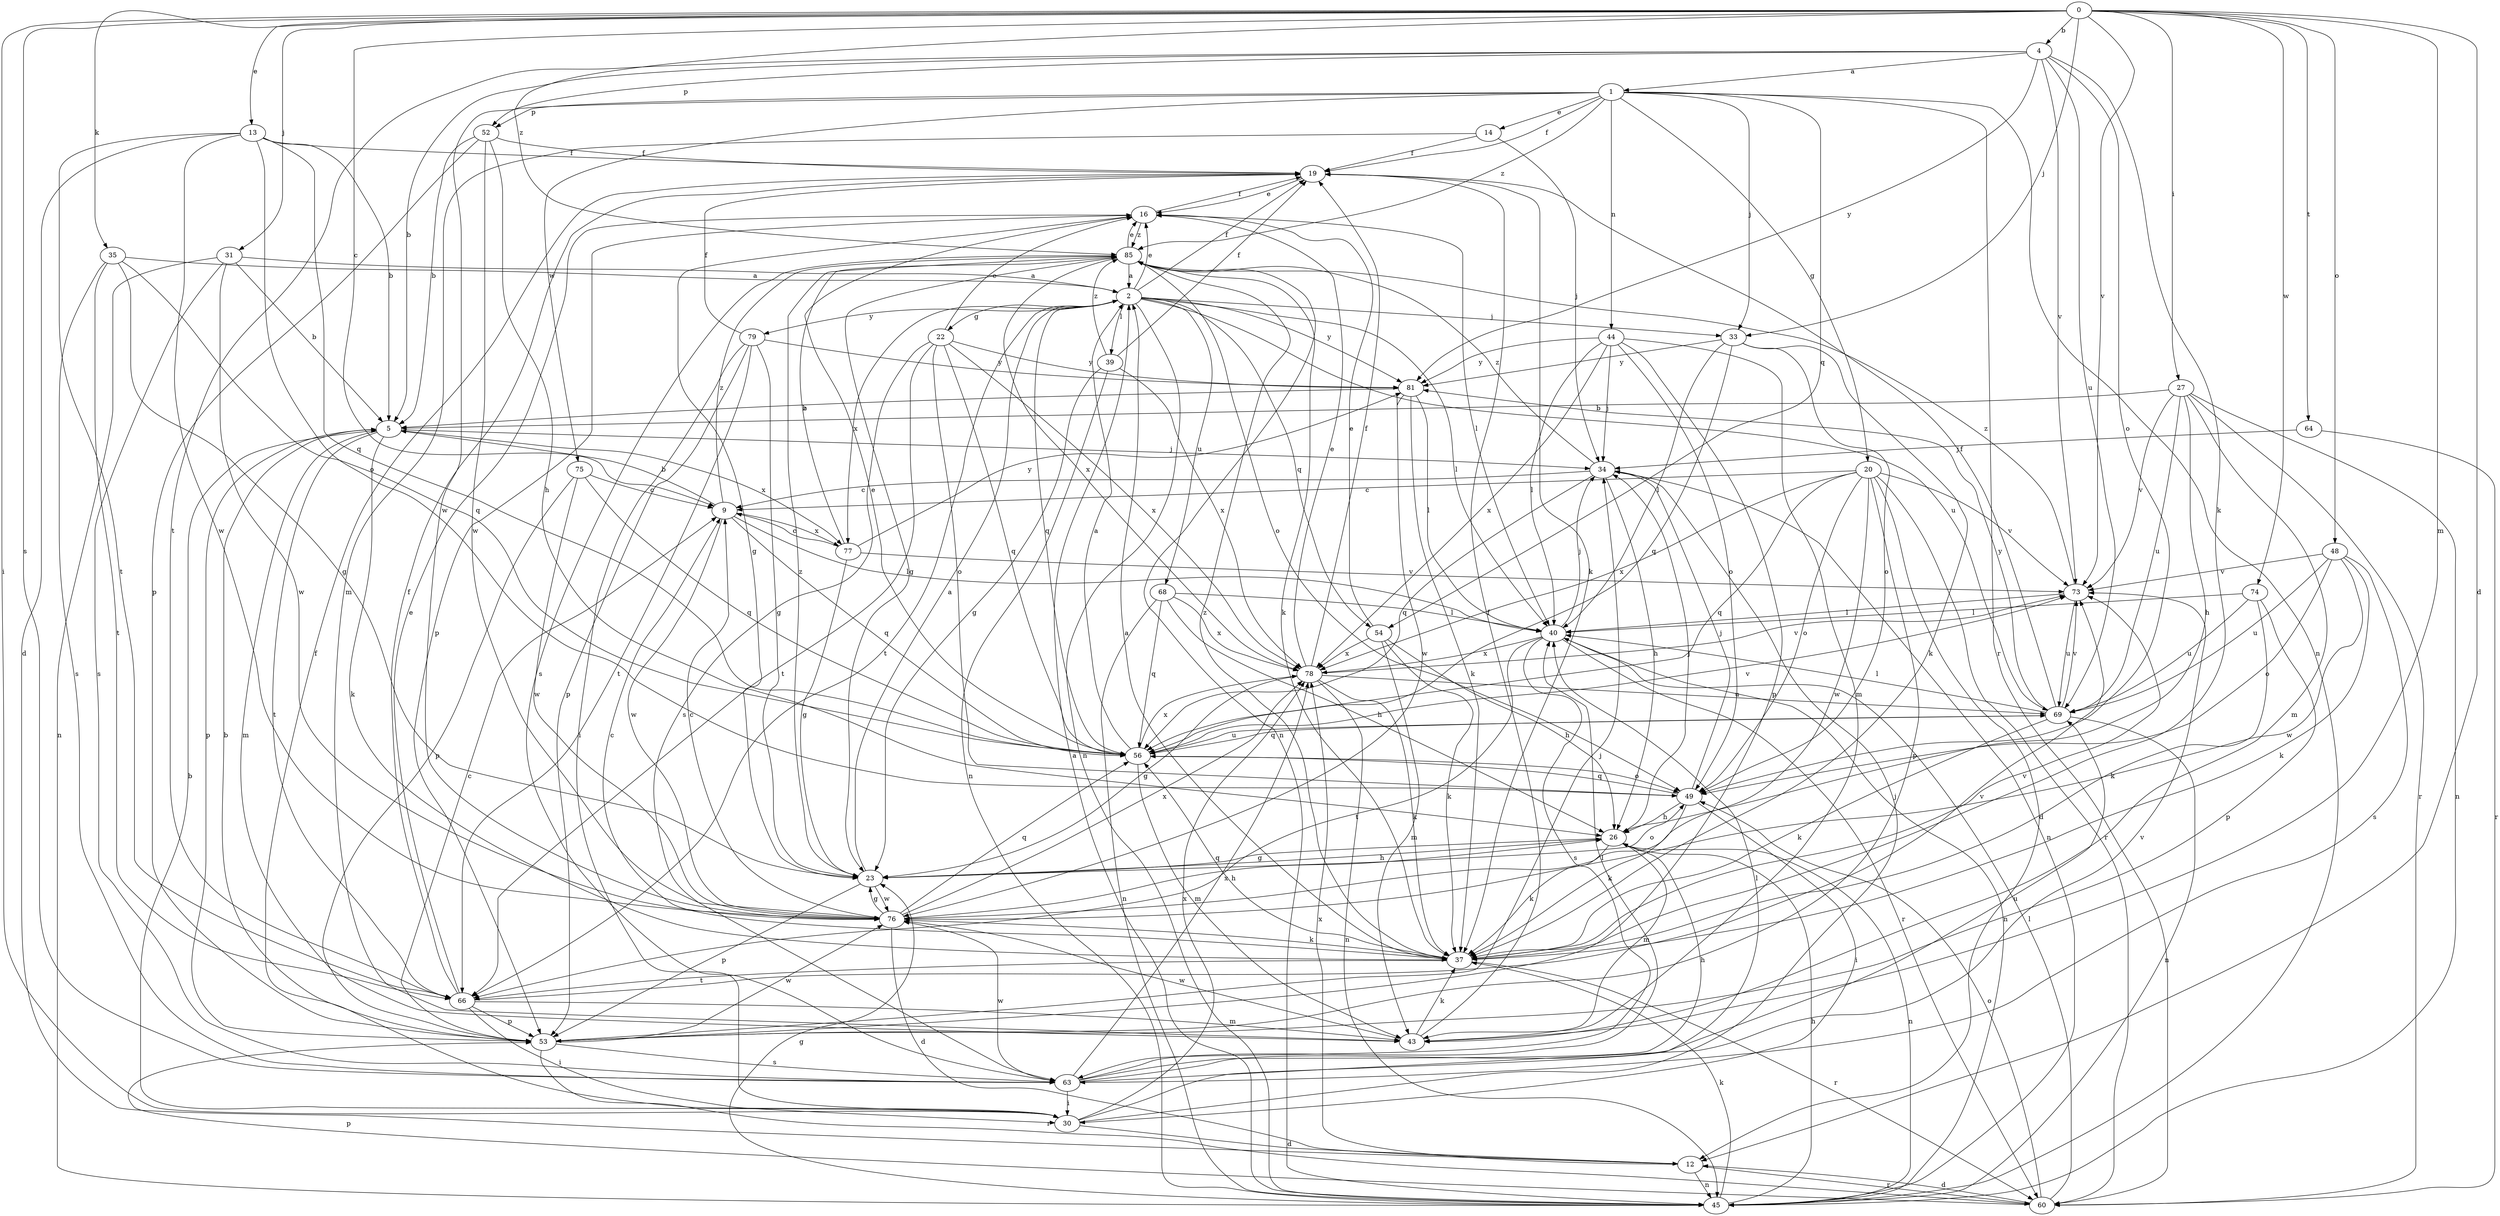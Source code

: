 strict digraph  {
0;
1;
2;
4;
5;
9;
12;
13;
14;
16;
19;
20;
22;
23;
26;
27;
30;
31;
33;
34;
35;
37;
39;
40;
43;
44;
45;
48;
49;
52;
53;
54;
56;
60;
63;
64;
66;
68;
69;
73;
74;
75;
76;
77;
78;
79;
81;
85;
0 -> 4  [label=b];
0 -> 9  [label=c];
0 -> 12  [label=d];
0 -> 13  [label=e];
0 -> 27  [label=i];
0 -> 30  [label=i];
0 -> 31  [label=j];
0 -> 33  [label=j];
0 -> 35  [label=k];
0 -> 43  [label=m];
0 -> 48  [label=o];
0 -> 63  [label=s];
0 -> 64  [label=t];
0 -> 73  [label=v];
0 -> 74  [label=w];
0 -> 85  [label=z];
1 -> 14  [label=e];
1 -> 19  [label=f];
1 -> 20  [label=g];
1 -> 33  [label=j];
1 -> 44  [label=n];
1 -> 45  [label=n];
1 -> 52  [label=p];
1 -> 54  [label=q];
1 -> 60  [label=r];
1 -> 75  [label=w];
1 -> 76  [label=w];
1 -> 85  [label=z];
2 -> 16  [label=e];
2 -> 19  [label=f];
2 -> 22  [label=g];
2 -> 33  [label=j];
2 -> 39  [label=l];
2 -> 40  [label=l];
2 -> 45  [label=n];
2 -> 54  [label=q];
2 -> 56  [label=q];
2 -> 66  [label=t];
2 -> 68  [label=u];
2 -> 69  [label=u];
2 -> 77  [label=x];
2 -> 79  [label=y];
2 -> 81  [label=y];
4 -> 1  [label=a];
4 -> 5  [label=b];
4 -> 37  [label=k];
4 -> 49  [label=o];
4 -> 52  [label=p];
4 -> 66  [label=t];
4 -> 69  [label=u];
4 -> 73  [label=v];
4 -> 81  [label=y];
5 -> 34  [label=j];
5 -> 37  [label=k];
5 -> 43  [label=m];
5 -> 53  [label=p];
5 -> 66  [label=t];
5 -> 77  [label=x];
9 -> 5  [label=b];
9 -> 40  [label=l];
9 -> 56  [label=q];
9 -> 76  [label=w];
9 -> 77  [label=x];
9 -> 85  [label=z];
12 -> 45  [label=n];
12 -> 60  [label=r];
12 -> 78  [label=x];
13 -> 5  [label=b];
13 -> 12  [label=d];
13 -> 19  [label=f];
13 -> 49  [label=o];
13 -> 56  [label=q];
13 -> 66  [label=t];
13 -> 76  [label=w];
14 -> 19  [label=f];
14 -> 34  [label=j];
14 -> 43  [label=m];
16 -> 19  [label=f];
16 -> 23  [label=g];
16 -> 40  [label=l];
16 -> 53  [label=p];
16 -> 85  [label=z];
19 -> 16  [label=e];
19 -> 37  [label=k];
20 -> 9  [label=c];
20 -> 12  [label=d];
20 -> 49  [label=o];
20 -> 53  [label=p];
20 -> 56  [label=q];
20 -> 60  [label=r];
20 -> 73  [label=v];
20 -> 76  [label=w];
20 -> 78  [label=x];
22 -> 16  [label=e];
22 -> 49  [label=o];
22 -> 56  [label=q];
22 -> 63  [label=s];
22 -> 66  [label=t];
22 -> 78  [label=x];
22 -> 81  [label=y];
23 -> 2  [label=a];
23 -> 26  [label=h];
23 -> 49  [label=o];
23 -> 53  [label=p];
23 -> 76  [label=w];
23 -> 85  [label=z];
26 -> 23  [label=g];
26 -> 34  [label=j];
26 -> 37  [label=k];
26 -> 43  [label=m];
26 -> 45  [label=n];
27 -> 5  [label=b];
27 -> 26  [label=h];
27 -> 43  [label=m];
27 -> 45  [label=n];
27 -> 60  [label=r];
27 -> 69  [label=u];
27 -> 73  [label=v];
30 -> 5  [label=b];
30 -> 12  [label=d];
30 -> 19  [label=f];
30 -> 34  [label=j];
30 -> 40  [label=l];
30 -> 78  [label=x];
31 -> 2  [label=a];
31 -> 5  [label=b];
31 -> 45  [label=n];
31 -> 63  [label=s];
31 -> 76  [label=w];
33 -> 37  [label=k];
33 -> 40  [label=l];
33 -> 49  [label=o];
33 -> 56  [label=q];
33 -> 81  [label=y];
34 -> 9  [label=c];
34 -> 26  [label=h];
34 -> 45  [label=n];
34 -> 56  [label=q];
34 -> 85  [label=z];
35 -> 2  [label=a];
35 -> 23  [label=g];
35 -> 56  [label=q];
35 -> 63  [label=s];
35 -> 66  [label=t];
37 -> 2  [label=a];
37 -> 9  [label=c];
37 -> 56  [label=q];
37 -> 60  [label=r];
37 -> 66  [label=t];
37 -> 73  [label=v];
37 -> 85  [label=z];
39 -> 19  [label=f];
39 -> 23  [label=g];
39 -> 45  [label=n];
39 -> 78  [label=x];
39 -> 85  [label=z];
40 -> 34  [label=j];
40 -> 45  [label=n];
40 -> 60  [label=r];
40 -> 63  [label=s];
40 -> 66  [label=t];
40 -> 78  [label=x];
43 -> 19  [label=f];
43 -> 37  [label=k];
43 -> 76  [label=w];
44 -> 34  [label=j];
44 -> 40  [label=l];
44 -> 43  [label=m];
44 -> 49  [label=o];
44 -> 53  [label=p];
44 -> 78  [label=x];
44 -> 81  [label=y];
45 -> 2  [label=a];
45 -> 23  [label=g];
45 -> 26  [label=h];
45 -> 37  [label=k];
48 -> 37  [label=k];
48 -> 49  [label=o];
48 -> 63  [label=s];
48 -> 69  [label=u];
48 -> 73  [label=v];
48 -> 76  [label=w];
49 -> 26  [label=h];
49 -> 30  [label=i];
49 -> 34  [label=j];
49 -> 37  [label=k];
49 -> 56  [label=q];
52 -> 5  [label=b];
52 -> 19  [label=f];
52 -> 26  [label=h];
52 -> 53  [label=p];
52 -> 76  [label=w];
53 -> 5  [label=b];
53 -> 9  [label=c];
53 -> 34  [label=j];
53 -> 60  [label=r];
53 -> 63  [label=s];
53 -> 76  [label=w];
54 -> 16  [label=e];
54 -> 26  [label=h];
54 -> 37  [label=k];
54 -> 43  [label=m];
54 -> 78  [label=x];
56 -> 2  [label=a];
56 -> 16  [label=e];
56 -> 43  [label=m];
56 -> 49  [label=o];
56 -> 69  [label=u];
56 -> 73  [label=v];
56 -> 78  [label=x];
60 -> 12  [label=d];
60 -> 40  [label=l];
60 -> 49  [label=o];
60 -> 53  [label=p];
63 -> 26  [label=h];
63 -> 30  [label=i];
63 -> 40  [label=l];
63 -> 69  [label=u];
63 -> 73  [label=v];
63 -> 76  [label=w];
63 -> 78  [label=x];
64 -> 34  [label=j];
64 -> 60  [label=r];
66 -> 16  [label=e];
66 -> 19  [label=f];
66 -> 30  [label=i];
66 -> 43  [label=m];
66 -> 53  [label=p];
66 -> 73  [label=v];
68 -> 26  [label=h];
68 -> 40  [label=l];
68 -> 45  [label=n];
68 -> 56  [label=q];
68 -> 78  [label=x];
69 -> 19  [label=f];
69 -> 37  [label=k];
69 -> 40  [label=l];
69 -> 45  [label=n];
69 -> 56  [label=q];
69 -> 73  [label=v];
69 -> 81  [label=y];
73 -> 40  [label=l];
73 -> 69  [label=u];
73 -> 85  [label=z];
74 -> 37  [label=k];
74 -> 40  [label=l];
74 -> 53  [label=p];
74 -> 69  [label=u];
75 -> 9  [label=c];
75 -> 53  [label=p];
75 -> 56  [label=q];
75 -> 76  [label=w];
76 -> 9  [label=c];
76 -> 12  [label=d];
76 -> 23  [label=g];
76 -> 26  [label=h];
76 -> 37  [label=k];
76 -> 56  [label=q];
76 -> 78  [label=x];
77 -> 9  [label=c];
77 -> 23  [label=g];
77 -> 73  [label=v];
77 -> 81  [label=y];
77 -> 85  [label=z];
78 -> 16  [label=e];
78 -> 19  [label=f];
78 -> 23  [label=g];
78 -> 37  [label=k];
78 -> 45  [label=n];
78 -> 69  [label=u];
78 -> 73  [label=v];
79 -> 19  [label=f];
79 -> 23  [label=g];
79 -> 30  [label=i];
79 -> 53  [label=p];
79 -> 66  [label=t];
79 -> 81  [label=y];
81 -> 5  [label=b];
81 -> 37  [label=k];
81 -> 40  [label=l];
81 -> 76  [label=w];
85 -> 2  [label=a];
85 -> 16  [label=e];
85 -> 23  [label=g];
85 -> 37  [label=k];
85 -> 45  [label=n];
85 -> 49  [label=o];
85 -> 63  [label=s];
85 -> 78  [label=x];
}
